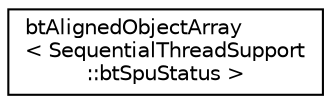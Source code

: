 digraph "Graphical Class Hierarchy"
{
  edge [fontname="Helvetica",fontsize="10",labelfontname="Helvetica",labelfontsize="10"];
  node [fontname="Helvetica",fontsize="10",shape=record];
  rankdir="LR";
  Node1 [label="btAlignedObjectArray\l\< SequentialThreadSupport\l::btSpuStatus \>",height=0.2,width=0.4,color="black", fillcolor="white", style="filled",URL="$classbt_aligned_object_array.html"];
}

